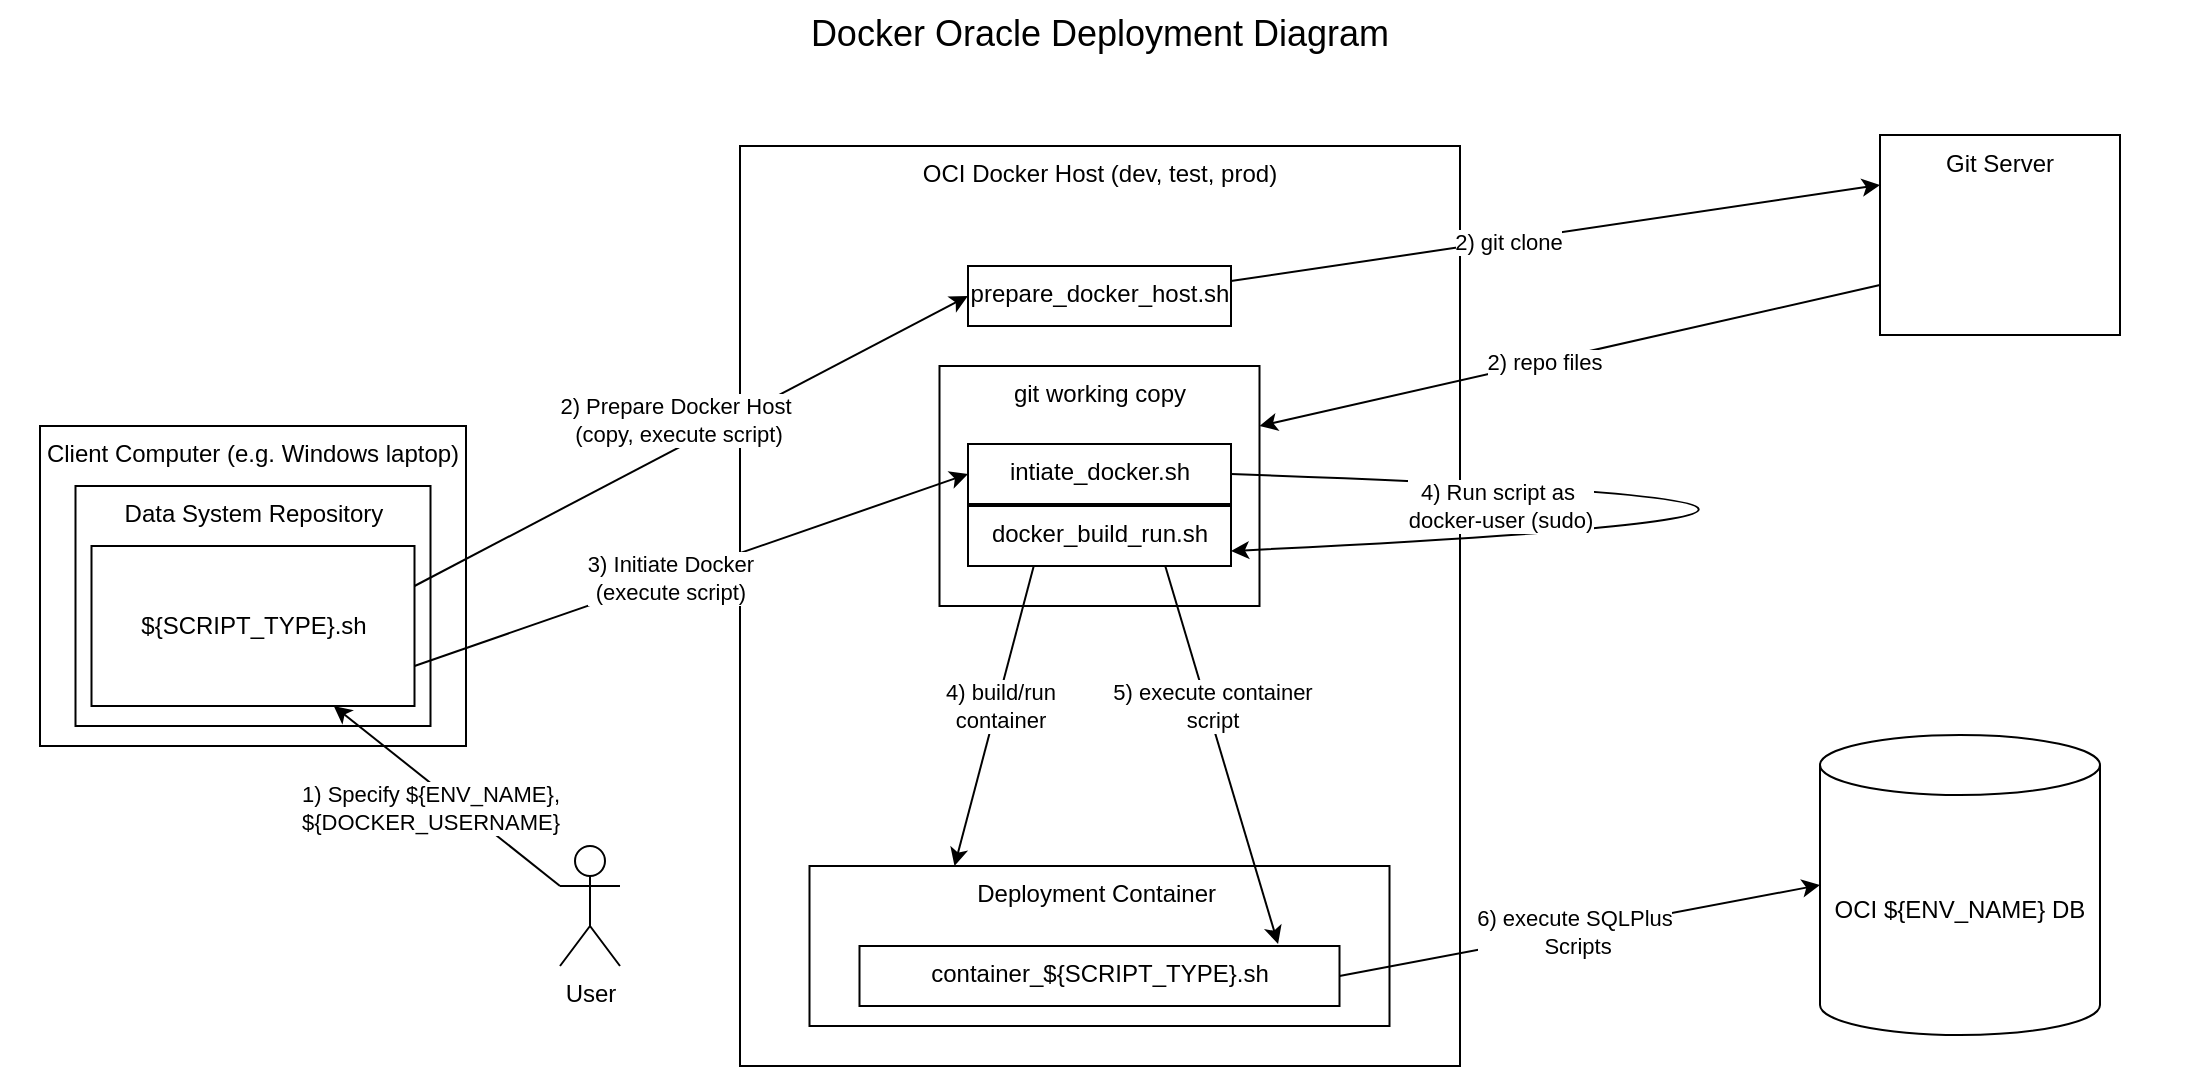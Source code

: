 <mxfile version="27.2.0">
  <diagram name="Page-1" id="mX9WFPaPRQZbATmu6Zbr">
    <mxGraphModel dx="1426" dy="915" grid="1" gridSize="10" guides="1" tooltips="1" connect="1" arrows="1" fold="1" page="1" pageScale="1" pageWidth="1100" pageHeight="600" math="0" shadow="0">
      <root>
        <mxCell id="0" />
        <mxCell id="1" parent="0" />
        <mxCell id="m3ywG3zxG51LFpHeeQUq-2" value="OCI Docker Host (dev, test, prod)&lt;div&gt;&lt;br&gt;&lt;/div&gt;&lt;div&gt;&lt;br&gt;&lt;/div&gt;" style="rounded=0;whiteSpace=wrap;html=1;verticalAlign=top;" parent="1" vertex="1">
          <mxGeometry x="370" y="90" width="360" height="460" as="geometry" />
        </mxCell>
        <mxCell id="m3ywG3zxG51LFpHeeQUq-3" value="Client Computer (e.g. Windows laptop)" style="rounded=0;whiteSpace=wrap;html=1;verticalAlign=top;" parent="1" vertex="1">
          <mxGeometry x="20" y="230" width="213" height="160" as="geometry" />
        </mxCell>
        <mxCell id="m3ywG3zxG51LFpHeeQUq-4" value="Data System Repository" style="rounded=0;whiteSpace=wrap;html=1;verticalAlign=top;" parent="1" vertex="1">
          <mxGeometry x="37.75" y="260" width="177.5" height="120" as="geometry" />
        </mxCell>
        <mxCell id="m3ywG3zxG51LFpHeeQUq-1" value="${SCRIPT_TYPE}.sh" style="rounded=0;whiteSpace=wrap;html=1;" parent="1" vertex="1">
          <mxGeometry x="45.75" y="290" width="161.5" height="80" as="geometry" />
        </mxCell>
        <mxCell id="xqHPgo2YLqQgxxea8p6s-1" value="&lt;div&gt;&lt;span style=&quot;background-color: transparent; color: light-dark(rgb(0, 0, 0), rgb(255, 255, 255));&quot;&gt;prepare_docker_host.sh&lt;/span&gt;&lt;/div&gt;" style="rounded=0;whiteSpace=wrap;html=1;verticalAlign=top;" parent="1" vertex="1">
          <mxGeometry x="484" y="150" width="131.5" height="30" as="geometry" />
        </mxCell>
        <mxCell id="xqHPgo2YLqQgxxea8p6s-2" value="" style="endArrow=classic;html=1;rounded=0;entryX=0;entryY=0.5;entryDx=0;entryDy=0;exitX=1;exitY=0.25;exitDx=0;exitDy=0;" parent="1" source="m3ywG3zxG51LFpHeeQUq-1" target="xqHPgo2YLqQgxxea8p6s-1" edge="1">
          <mxGeometry width="50" height="50" relative="1" as="geometry">
            <mxPoint x="530" y="620" as="sourcePoint" />
            <mxPoint x="580" y="570" as="targetPoint" />
          </mxGeometry>
        </mxCell>
        <mxCell id="xqHPgo2YLqQgxxea8p6s-3" value="2) Prepare Docker Host&amp;nbsp;&lt;br&gt;(copy, execute script)" style="edgeLabel;html=1;align=center;verticalAlign=middle;resizable=0;points=[];" parent="xqHPgo2YLqQgxxea8p6s-2" vertex="1" connectable="0">
          <mxGeometry x="-0.047" y="1" relative="1" as="geometry">
            <mxPoint y="-13" as="offset" />
          </mxGeometry>
        </mxCell>
        <mxCell id="xqHPgo2YLqQgxxea8p6s-5" value="Git Server" style="rounded=0;whiteSpace=wrap;html=1;verticalAlign=top;" parent="1" vertex="1">
          <mxGeometry x="940" y="84.5" width="120" height="100" as="geometry" />
        </mxCell>
        <mxCell id="xqHPgo2YLqQgxxea8p6s-6" value="" style="endArrow=none;startArrow=classic;html=1;rounded=0;entryX=0;entryY=0.75;entryDx=0;entryDy=0;exitX=1;exitY=0.25;exitDx=0;exitDy=0;endFill=0;" parent="1" source="xqHPgo2YLqQgxxea8p6s-8" target="xqHPgo2YLqQgxxea8p6s-5" edge="1">
          <mxGeometry width="50" height="50" relative="1" as="geometry">
            <mxPoint x="530" y="620" as="sourcePoint" />
            <mxPoint x="580" y="570" as="targetPoint" />
          </mxGeometry>
        </mxCell>
        <mxCell id="xqHPgo2YLqQgxxea8p6s-7" value="2) repo files" style="edgeLabel;html=1;align=center;verticalAlign=middle;resizable=0;points=[];" parent="xqHPgo2YLqQgxxea8p6s-6" vertex="1" connectable="0">
          <mxGeometry x="-0.081" relative="1" as="geometry">
            <mxPoint as="offset" />
          </mxGeometry>
        </mxCell>
        <mxCell id="xqHPgo2YLqQgxxea8p6s-8" value="&lt;div&gt;&lt;span style=&quot;background-color: transparent; color: light-dark(rgb(0, 0, 0), rgb(255, 255, 255));&quot;&gt;git working copy&lt;/span&gt;&lt;/div&gt;" style="rounded=0;whiteSpace=wrap;html=1;verticalAlign=top;" parent="1" vertex="1">
          <mxGeometry x="469.75" y="200" width="160" height="120" as="geometry" />
        </mxCell>
        <mxCell id="xqHPgo2YLqQgxxea8p6s-9" value="" style="endArrow=classic;html=1;rounded=0;entryX=0;entryY=0.25;entryDx=0;entryDy=0;exitX=1;exitY=0.25;exitDx=0;exitDy=0;" parent="1" source="xqHPgo2YLqQgxxea8p6s-1" target="xqHPgo2YLqQgxxea8p6s-5" edge="1">
          <mxGeometry width="50" height="50" relative="1" as="geometry">
            <mxPoint x="530" y="620" as="sourcePoint" />
            <mxPoint x="580" y="570" as="targetPoint" />
          </mxGeometry>
        </mxCell>
        <mxCell id="xqHPgo2YLqQgxxea8p6s-10" value="2) git clone" style="edgeLabel;html=1;align=center;verticalAlign=middle;resizable=0;points=[];" parent="xqHPgo2YLqQgxxea8p6s-9" vertex="1" connectable="0">
          <mxGeometry x="-0.146" y="-1" relative="1" as="geometry">
            <mxPoint as="offset" />
          </mxGeometry>
        </mxCell>
        <mxCell id="xqHPgo2YLqQgxxea8p6s-11" value="" style="endArrow=classic;html=1;rounded=0;entryX=0;entryY=0.5;entryDx=0;entryDy=0;exitX=1;exitY=0.75;exitDx=0;exitDy=0;" parent="1" source="m3ywG3zxG51LFpHeeQUq-1" target="xqHPgo2YLqQgxxea8p6s-13" edge="1">
          <mxGeometry width="50" height="50" relative="1" as="geometry">
            <mxPoint x="530" y="620" as="sourcePoint" />
            <mxPoint x="580" y="570" as="targetPoint" />
          </mxGeometry>
        </mxCell>
        <mxCell id="xqHPgo2YLqQgxxea8p6s-12" value="3) Initiate Docker&lt;div&gt;(execute script)&lt;/div&gt;" style="edgeLabel;html=1;align=center;verticalAlign=middle;resizable=0;points=[];" parent="xqHPgo2YLqQgxxea8p6s-11" vertex="1" connectable="0">
          <mxGeometry x="-0.083" relative="1" as="geometry">
            <mxPoint as="offset" />
          </mxGeometry>
        </mxCell>
        <mxCell id="xqHPgo2YLqQgxxea8p6s-13" value="intiate_docker.sh" style="rounded=0;whiteSpace=wrap;html=1;verticalAlign=top;" parent="1" vertex="1">
          <mxGeometry x="484" y="239" width="131.5" height="30" as="geometry" />
        </mxCell>
        <mxCell id="xqHPgo2YLqQgxxea8p6s-14" value="docker_build_run.sh" style="rounded=0;whiteSpace=wrap;html=1;verticalAlign=top;" parent="1" vertex="1">
          <mxGeometry x="484" y="270" width="131.5" height="30" as="geometry" />
        </mxCell>
        <mxCell id="xqHPgo2YLqQgxxea8p6s-15" value="" style="endArrow=classic;html=1;rounded=0;exitX=1;exitY=0.5;exitDx=0;exitDy=0;curved=1;entryX=1;entryY=0.75;entryDx=0;entryDy=0;" parent="1" source="xqHPgo2YLqQgxxea8p6s-13" target="xqHPgo2YLqQgxxea8p6s-14" edge="1">
          <mxGeometry width="50" height="50" relative="1" as="geometry">
            <mxPoint x="530" y="620" as="sourcePoint" />
            <mxPoint x="656" y="290" as="targetPoint" />
            <Array as="points">
              <mxPoint x="1080" y="270" />
            </Array>
          </mxGeometry>
        </mxCell>
        <mxCell id="xqHPgo2YLqQgxxea8p6s-16" value="4) Run script as&amp;nbsp;&lt;div&gt;docker-user (sudo)&lt;/div&gt;" style="edgeLabel;html=1;align=center;verticalAlign=middle;resizable=0;points=[];" parent="xqHPgo2YLqQgxxea8p6s-15" vertex="1" connectable="0">
          <mxGeometry x="-0.501" y="-8" relative="1" as="geometry">
            <mxPoint x="-97" as="offset" />
          </mxGeometry>
        </mxCell>
        <mxCell id="xqHPgo2YLqQgxxea8p6s-17" value="&lt;div&gt;&lt;span style=&quot;background-color: transparent; color: light-dark(rgb(0, 0, 0), rgb(255, 255, 255));&quot;&gt;Deployment Container&amp;nbsp;&lt;/span&gt;&lt;/div&gt;" style="rounded=0;whiteSpace=wrap;html=1;verticalAlign=top;" parent="1" vertex="1">
          <mxGeometry x="404.75" y="450" width="290" height="80" as="geometry" />
        </mxCell>
        <mxCell id="xqHPgo2YLqQgxxea8p6s-18" value="" style="endArrow=classic;html=1;rounded=0;exitX=0.25;exitY=1;exitDx=0;exitDy=0;entryX=0.25;entryY=0;entryDx=0;entryDy=0;" parent="1" source="xqHPgo2YLqQgxxea8p6s-14" target="xqHPgo2YLqQgxxea8p6s-17" edge="1">
          <mxGeometry width="50" height="50" relative="1" as="geometry">
            <mxPoint x="220.21" y="470" as="sourcePoint" />
            <mxPoint x="593.21" y="410" as="targetPoint" />
          </mxGeometry>
        </mxCell>
        <mxCell id="xqHPgo2YLqQgxxea8p6s-19" value="4)&amp;nbsp;build/run&lt;div&gt;container&lt;/div&gt;" style="edgeLabel;html=1;align=center;verticalAlign=middle;resizable=0;points=[];" parent="xqHPgo2YLqQgxxea8p6s-18" vertex="1" connectable="0">
          <mxGeometry x="0.001" y="3" relative="1" as="geometry">
            <mxPoint y="-6" as="offset" />
          </mxGeometry>
        </mxCell>
        <mxCell id="xqHPgo2YLqQgxxea8p6s-20" value="" style="endArrow=classic;html=1;rounded=0;exitX=0.75;exitY=1;exitDx=0;exitDy=0;entryX=0.872;entryY=-0.033;entryDx=0;entryDy=0;entryPerimeter=0;" parent="1" source="xqHPgo2YLqQgxxea8p6s-14" target="xqHPgo2YLqQgxxea8p6s-22" edge="1">
          <mxGeometry width="50" height="50" relative="1" as="geometry">
            <mxPoint x="220.21" y="470" as="sourcePoint" />
            <mxPoint x="527.21" y="490" as="targetPoint" />
          </mxGeometry>
        </mxCell>
        <mxCell id="xqHPgo2YLqQgxxea8p6s-21" value="5) execute container&lt;div&gt;&lt;span style=&quot;background-color: light-dark(#ffffff, var(--ge-dark-color, #121212)); color: light-dark(rgb(0, 0, 0), rgb(255, 255, 255));&quot;&gt;script&lt;/span&gt;&lt;/div&gt;" style="edgeLabel;html=1;align=center;verticalAlign=middle;resizable=0;points=[];" parent="xqHPgo2YLqQgxxea8p6s-20" vertex="1" connectable="0">
          <mxGeometry x="-0.21" y="1" relative="1" as="geometry">
            <mxPoint y="-5" as="offset" />
          </mxGeometry>
        </mxCell>
        <mxCell id="xqHPgo2YLqQgxxea8p6s-22" value="container_${SCRIPT_TYPE}.sh" style="rounded=0;whiteSpace=wrap;html=1;verticalAlign=top;" parent="1" vertex="1">
          <mxGeometry x="429.75" y="490" width="240" height="30" as="geometry" />
        </mxCell>
        <mxCell id="xqHPgo2YLqQgxxea8p6s-23" value="OCI ${ENV_NAME} DB" style="shape=cylinder3;whiteSpace=wrap;html=1;boundedLbl=1;backgroundOutline=1;size=15;" parent="1" vertex="1">
          <mxGeometry x="910" y="384.5" width="140" height="150" as="geometry" />
        </mxCell>
        <mxCell id="xqHPgo2YLqQgxxea8p6s-24" value="" style="endArrow=classic;html=1;rounded=0;entryX=0;entryY=0.5;entryDx=0;entryDy=0;entryPerimeter=0;exitX=1;exitY=0.5;exitDx=0;exitDy=0;" parent="1" source="xqHPgo2YLqQgxxea8p6s-22" target="xqHPgo2YLqQgxxea8p6s-23" edge="1">
          <mxGeometry width="50" height="50" relative="1" as="geometry">
            <mxPoint x="250" y="470" as="sourcePoint" />
            <mxPoint x="300" y="420" as="targetPoint" />
          </mxGeometry>
        </mxCell>
        <mxCell id="xqHPgo2YLqQgxxea8p6s-25" value="6) execute SQLPlus&lt;div&gt;&amp;nbsp;Scripts&lt;/div&gt;" style="edgeLabel;html=1;align=center;verticalAlign=middle;resizable=0;points=[];" parent="xqHPgo2YLqQgxxea8p6s-24" vertex="1" connectable="0">
          <mxGeometry x="-0.022" relative="1" as="geometry">
            <mxPoint as="offset" />
          </mxGeometry>
        </mxCell>
        <UserObject label="Docker Oracle Deployment Diagram" link="LHP_docker_DB_deployment_diagram.drawio" id="xqHPgo2YLqQgxxea8p6s-26">
          <mxCell style="text;whiteSpace=wrap;align=center;fontSize=18;" parent="1" vertex="1">
            <mxGeometry y="17" width="1100" height="40" as="geometry" />
          </mxCell>
        </UserObject>
        <mxCell id="4cox58JU91g2Krtaamnl-1" value="User" style="shape=umlActor;verticalLabelPosition=bottom;verticalAlign=top;html=1;outlineConnect=0;" parent="1" vertex="1">
          <mxGeometry x="280" y="440" width="30" height="60" as="geometry" />
        </mxCell>
        <mxCell id="4cox58JU91g2Krtaamnl-2" value="" style="endArrow=classic;html=1;rounded=0;exitX=0;exitY=0.333;exitDx=0;exitDy=0;exitPerimeter=0;entryX=0.75;entryY=1;entryDx=0;entryDy=0;" parent="1" source="4cox58JU91g2Krtaamnl-1" target="m3ywG3zxG51LFpHeeQUq-1" edge="1">
          <mxGeometry width="50" height="50" relative="1" as="geometry">
            <mxPoint x="530" y="620" as="sourcePoint" />
            <mxPoint x="580" y="570" as="targetPoint" />
          </mxGeometry>
        </mxCell>
        <mxCell id="4cox58JU91g2Krtaamnl-3" value="1) Specify ${ENV_NAME},&lt;div&gt;${DOCKER_USERNAME}&lt;/div&gt;" style="edgeLabel;html=1;align=center;verticalAlign=middle;resizable=0;points=[];" parent="4cox58JU91g2Krtaamnl-2" vertex="1" connectable="0">
          <mxGeometry x="-0.391" y="1" relative="1" as="geometry">
            <mxPoint x="-30" y="-13" as="offset" />
          </mxGeometry>
        </mxCell>
      </root>
    </mxGraphModel>
  </diagram>
</mxfile>
